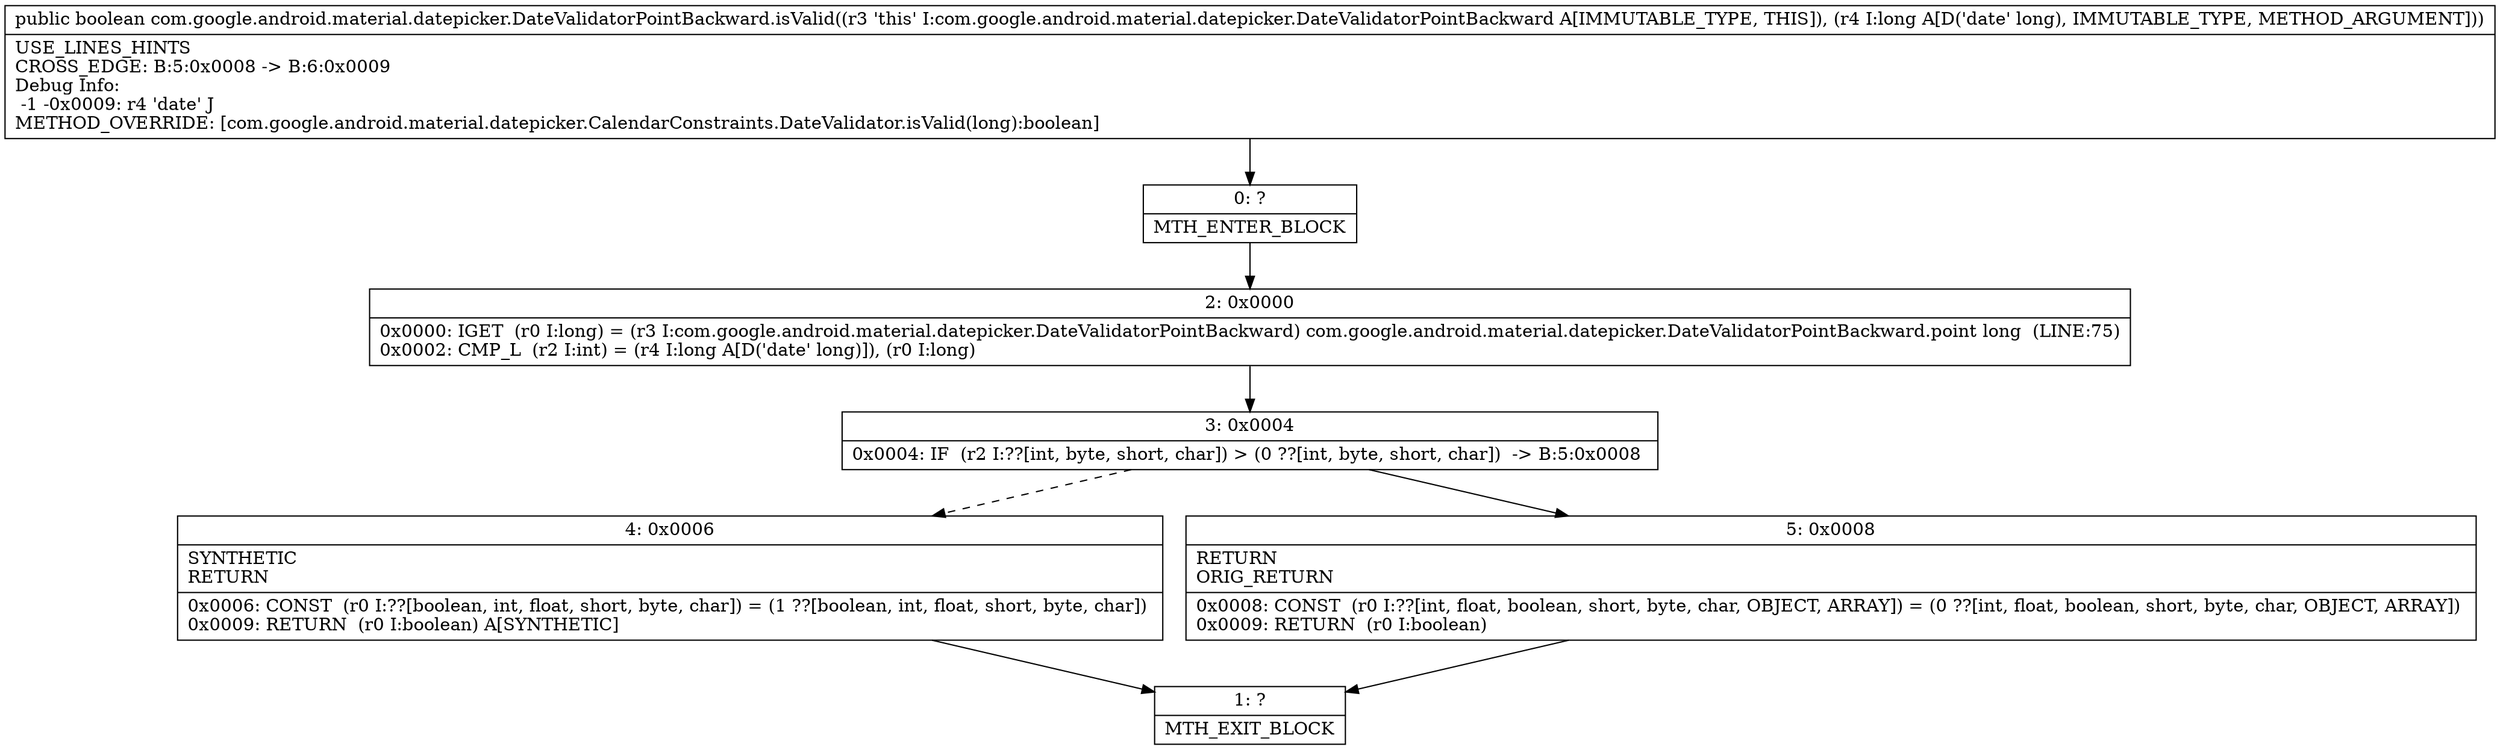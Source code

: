 digraph "CFG forcom.google.android.material.datepicker.DateValidatorPointBackward.isValid(J)Z" {
Node_0 [shape=record,label="{0\:\ ?|MTH_ENTER_BLOCK\l}"];
Node_2 [shape=record,label="{2\:\ 0x0000|0x0000: IGET  (r0 I:long) = (r3 I:com.google.android.material.datepicker.DateValidatorPointBackward) com.google.android.material.datepicker.DateValidatorPointBackward.point long  (LINE:75)\l0x0002: CMP_L  (r2 I:int) = (r4 I:long A[D('date' long)]), (r0 I:long) \l}"];
Node_3 [shape=record,label="{3\:\ 0x0004|0x0004: IF  (r2 I:??[int, byte, short, char]) \> (0 ??[int, byte, short, char])  \-\> B:5:0x0008 \l}"];
Node_4 [shape=record,label="{4\:\ 0x0006|SYNTHETIC\lRETURN\l|0x0006: CONST  (r0 I:??[boolean, int, float, short, byte, char]) = (1 ??[boolean, int, float, short, byte, char]) \l0x0009: RETURN  (r0 I:boolean) A[SYNTHETIC]\l}"];
Node_1 [shape=record,label="{1\:\ ?|MTH_EXIT_BLOCK\l}"];
Node_5 [shape=record,label="{5\:\ 0x0008|RETURN\lORIG_RETURN\l|0x0008: CONST  (r0 I:??[int, float, boolean, short, byte, char, OBJECT, ARRAY]) = (0 ??[int, float, boolean, short, byte, char, OBJECT, ARRAY]) \l0x0009: RETURN  (r0 I:boolean) \l}"];
MethodNode[shape=record,label="{public boolean com.google.android.material.datepicker.DateValidatorPointBackward.isValid((r3 'this' I:com.google.android.material.datepicker.DateValidatorPointBackward A[IMMUTABLE_TYPE, THIS]), (r4 I:long A[D('date' long), IMMUTABLE_TYPE, METHOD_ARGUMENT]))  | USE_LINES_HINTS\lCROSS_EDGE: B:5:0x0008 \-\> B:6:0x0009\lDebug Info:\l  \-1 \-0x0009: r4 'date' J\lMETHOD_OVERRIDE: [com.google.android.material.datepicker.CalendarConstraints.DateValidator.isValid(long):boolean]\l}"];
MethodNode -> Node_0;Node_0 -> Node_2;
Node_2 -> Node_3;
Node_3 -> Node_4[style=dashed];
Node_3 -> Node_5;
Node_4 -> Node_1;
Node_5 -> Node_1;
}

